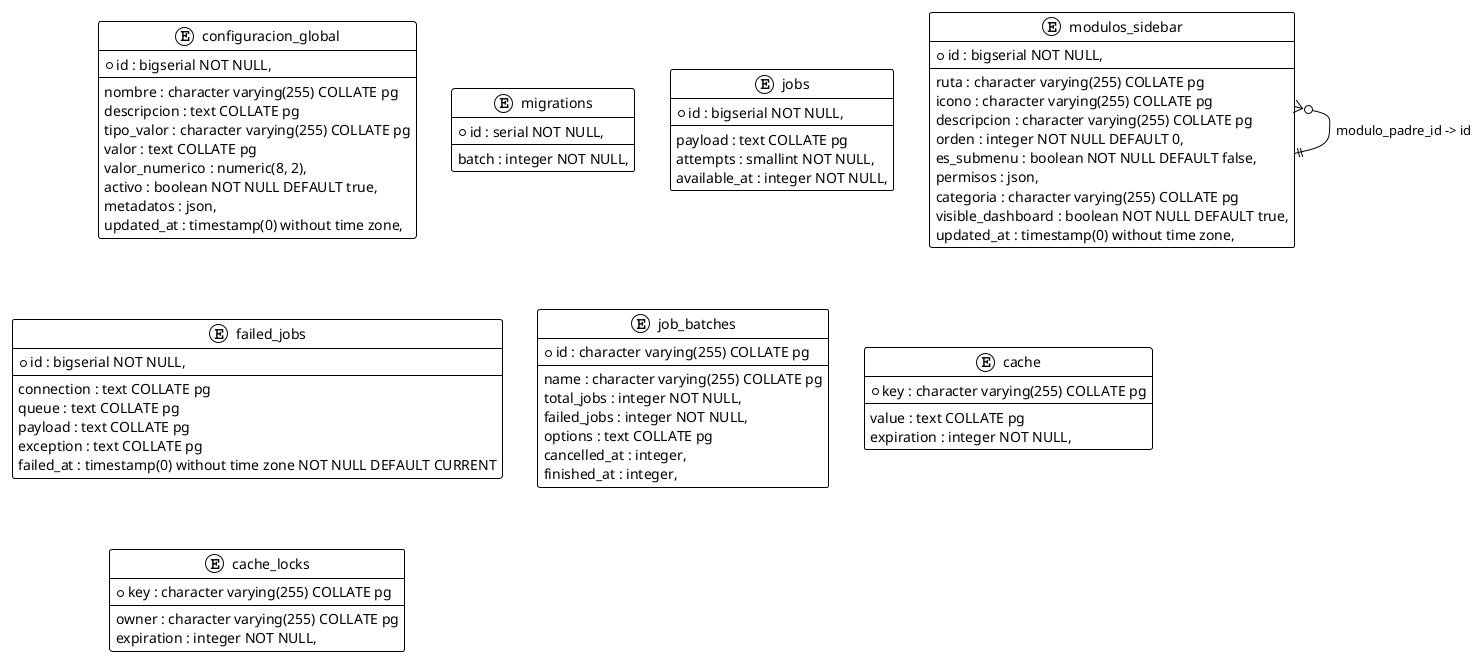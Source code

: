 @startuml
!theme plain

entity configuracion_global {
  *id : bigserial NOT NULL,
  --
  nombre : character varying(255) COLLATE pg
  descripcion : text COLLATE pg
  tipo_valor : character varying(255) COLLATE pg
  valor : text COLLATE pg
  valor_numerico : numeric(8, 2),
  activo : boolean NOT NULL DEFAULT true,
  metadatos : json,
  updated_at : timestamp(0) without time zone,
}

entity modulos_sidebar {
  *id : bigserial NOT NULL,
  --
  ruta : character varying(255) COLLATE pg
  icono : character varying(255) COLLATE pg
  descripcion : character varying(255) COLLATE pg
  orden : integer NOT NULL DEFAULT 0,
  es_submenu : boolean NOT NULL DEFAULT false,
  permisos : json,
  categoria : character varying(255) COLLATE pg
  visible_dashboard : boolean NOT NULL DEFAULT true,
  updated_at : timestamp(0) without time zone,
}

entity migrations {
  *id : serial NOT NULL,
  --
  batch : integer NOT NULL,
}

entity jobs {
  *id : bigserial NOT NULL,
  --
  payload : text COLLATE pg
  attempts : smallint NOT NULL,
  available_at : integer NOT NULL,
}

entity failed_jobs {
  *id : bigserial NOT NULL,
  --
  connection : text COLLATE pg
  queue : text COLLATE pg
  payload : text COLLATE pg
  exception : text COLLATE pg
  failed_at : timestamp(0) without time zone NOT NULL DEFAULT CURRENT
}

entity job_batches {
  *id : character varying(255) COLLATE pg
  --
  name : character varying(255) COLLATE pg
  total_jobs : integer NOT NULL,
  failed_jobs : integer NOT NULL,
  options : text COLLATE pg
  cancelled_at : integer,
  finished_at : integer,
}

entity cache {
  *key : character varying(255) COLLATE pg
  --
  value : text COLLATE pg
  expiration : integer NOT NULL,
}

entity cache_locks {
  *key : character varying(255) COLLATE pg
  --
  owner : character varying(255) COLLATE pg
  expiration : integer NOT NULL,
}

modulos_sidebar }o--|| modulos_sidebar : modulo_padre_id -> id
@enduml